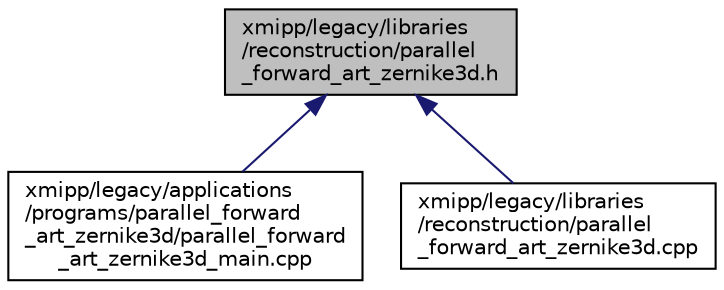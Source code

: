 digraph "xmipp/legacy/libraries/reconstruction/parallel_forward_art_zernike3d.h"
{
  edge [fontname="Helvetica",fontsize="10",labelfontname="Helvetica",labelfontsize="10"];
  node [fontname="Helvetica",fontsize="10",shape=record];
  Node109 [label="xmipp/legacy/libraries\l/reconstruction/parallel\l_forward_art_zernike3d.h",height=0.2,width=0.4,color="black", fillcolor="grey75", style="filled", fontcolor="black"];
  Node109 -> Node110 [dir="back",color="midnightblue",fontsize="10",style="solid",fontname="Helvetica"];
  Node110 [label="xmipp/legacy/applications\l/programs/parallel_forward\l_art_zernike3d/parallel_forward\l_art_zernike3d_main.cpp",height=0.2,width=0.4,color="black", fillcolor="white", style="filled",URL="$parallel__forward__art__zernike3d__main_8cpp.html"];
  Node109 -> Node111 [dir="back",color="midnightblue",fontsize="10",style="solid",fontname="Helvetica"];
  Node111 [label="xmipp/legacy/libraries\l/reconstruction/parallel\l_forward_art_zernike3d.cpp",height=0.2,width=0.4,color="black", fillcolor="white", style="filled",URL="$parallel__forward__art__zernike3d_8cpp.html"];
}
